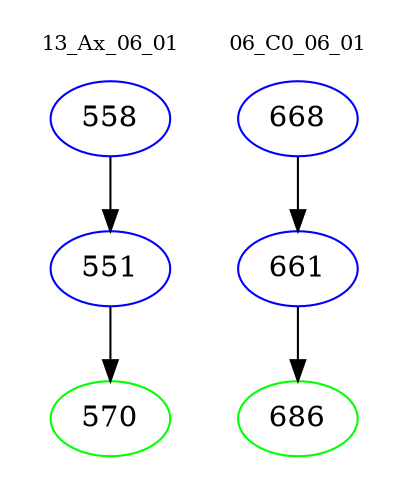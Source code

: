 digraph{
subgraph cluster_0 {
color = white
label = "13_Ax_06_01";
fontsize=10;
T0_558 [label="558", color="blue"]
T0_558 -> T0_551 [color="black"]
T0_551 [label="551", color="blue"]
T0_551 -> T0_570 [color="black"]
T0_570 [label="570", color="green"]
}
subgraph cluster_1 {
color = white
label = "06_C0_06_01";
fontsize=10;
T1_668 [label="668", color="blue"]
T1_668 -> T1_661 [color="black"]
T1_661 [label="661", color="blue"]
T1_661 -> T1_686 [color="black"]
T1_686 [label="686", color="green"]
}
}
